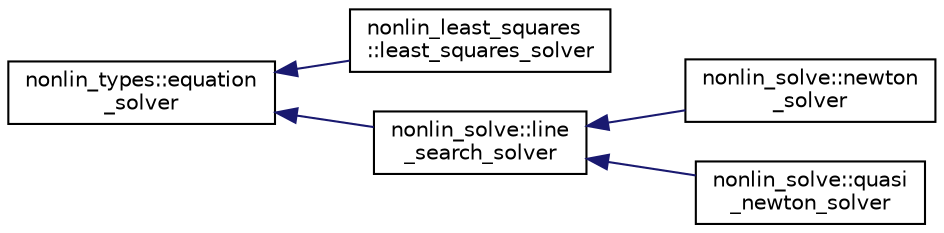 digraph "Graphical Class Hierarchy"
{
  edge [fontname="Helvetica",fontsize="10",labelfontname="Helvetica",labelfontsize="10"];
  node [fontname="Helvetica",fontsize="10",shape=record];
  rankdir="LR";
  Node0 [label="nonlin_types::equation\l_solver",height=0.2,width=0.4,color="black", fillcolor="white", style="filled",URL="$structnonlin__types_1_1equation__solver.html",tooltip="A base class for various solvers of nonlinear systems of equations. "];
  Node0 -> Node1 [dir="back",color="midnightblue",fontsize="10",style="solid",fontname="Helvetica"];
  Node1 [label="nonlin_least_squares\l::least_squares_solver",height=0.2,width=0.4,color="black", fillcolor="white", style="filled",URL="$structnonlin__least__squares_1_1least__squares__solver.html",tooltip="Defines a Levenberg-Marquardt based solver for unconstrained least-squares problems. "];
  Node0 -> Node2 [dir="back",color="midnightblue",fontsize="10",style="solid",fontname="Helvetica"];
  Node2 [label="nonlin_solve::line\l_search_solver",height=0.2,width=0.4,color="black", fillcolor="white", style="filled",URL="$structnonlin__solve_1_1line__search__solver.html",tooltip="A class describing nonlinear solvers that use a line search algorithm to improve convergence behavior..."];
  Node2 -> Node3 [dir="back",color="midnightblue",fontsize="10",style="solid",fontname="Helvetica"];
  Node3 [label="nonlin_solve::newton\l_solver",height=0.2,width=0.4,color="black", fillcolor="white", style="filled",URL="$structnonlin__solve_1_1newton__solver.html",tooltip="Defines a Newton solver. "];
  Node2 -> Node4 [dir="back",color="midnightblue",fontsize="10",style="solid",fontname="Helvetica"];
  Node4 [label="nonlin_solve::quasi\l_newton_solver",height=0.2,width=0.4,color="black", fillcolor="white", style="filled",URL="$structnonlin__solve_1_1quasi__newton__solver.html",tooltip="Defines a quasi-Newton type solver based upon Broyden&#39;s method. "];
}
